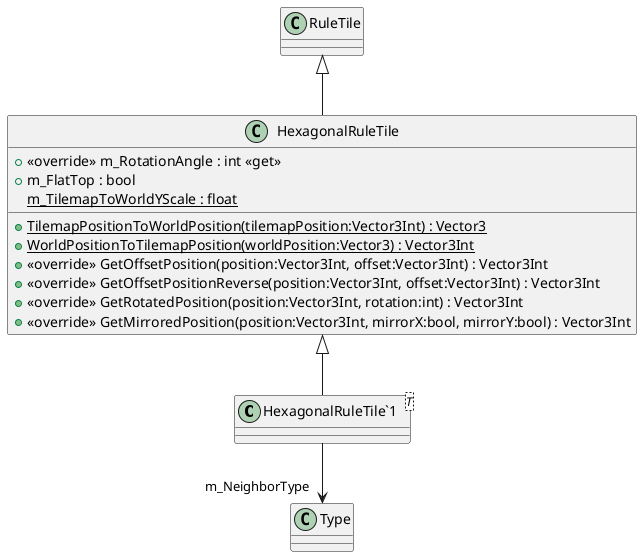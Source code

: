 @startuml
class "HexagonalRuleTile`1"<T> {
}
class HexagonalRuleTile {
    + <<override>> m_RotationAngle : int <<get>>
    + m_FlatTop : bool
    {static} m_TilemapToWorldYScale : float
    + {static} TilemapPositionToWorldPosition(tilemapPosition:Vector3Int) : Vector3
    + {static} WorldPositionToTilemapPosition(worldPosition:Vector3) : Vector3Int
    + <<override>> GetOffsetPosition(position:Vector3Int, offset:Vector3Int) : Vector3Int
    + <<override>> GetOffsetPositionReverse(position:Vector3Int, offset:Vector3Int) : Vector3Int
    + <<override>> GetRotatedPosition(position:Vector3Int, rotation:int) : Vector3Int
    + <<override>> GetMirroredPosition(position:Vector3Int, mirrorX:bool, mirrorY:bool) : Vector3Int
}
HexagonalRuleTile <|-- "HexagonalRuleTile`1"
"HexagonalRuleTile`1" --> "m_NeighborType" Type
RuleTile <|-- HexagonalRuleTile
@enduml
